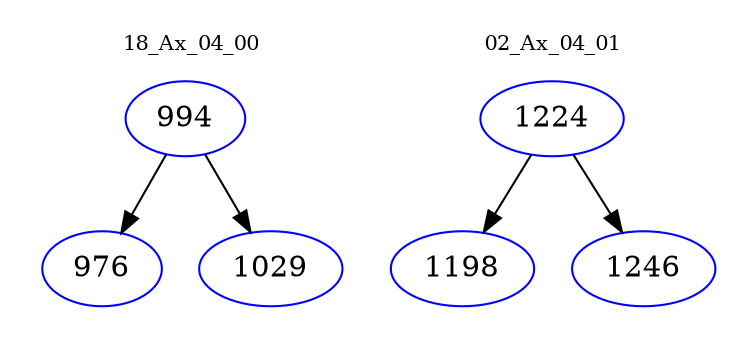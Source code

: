 digraph{
subgraph cluster_0 {
color = white
label = "18_Ax_04_00";
fontsize=10;
T0_994 [label="994", color="blue"]
T0_994 -> T0_976 [color="black"]
T0_976 [label="976", color="blue"]
T0_994 -> T0_1029 [color="black"]
T0_1029 [label="1029", color="blue"]
}
subgraph cluster_1 {
color = white
label = "02_Ax_04_01";
fontsize=10;
T1_1224 [label="1224", color="blue"]
T1_1224 -> T1_1198 [color="black"]
T1_1198 [label="1198", color="blue"]
T1_1224 -> T1_1246 [color="black"]
T1_1246 [label="1246", color="blue"]
}
}
